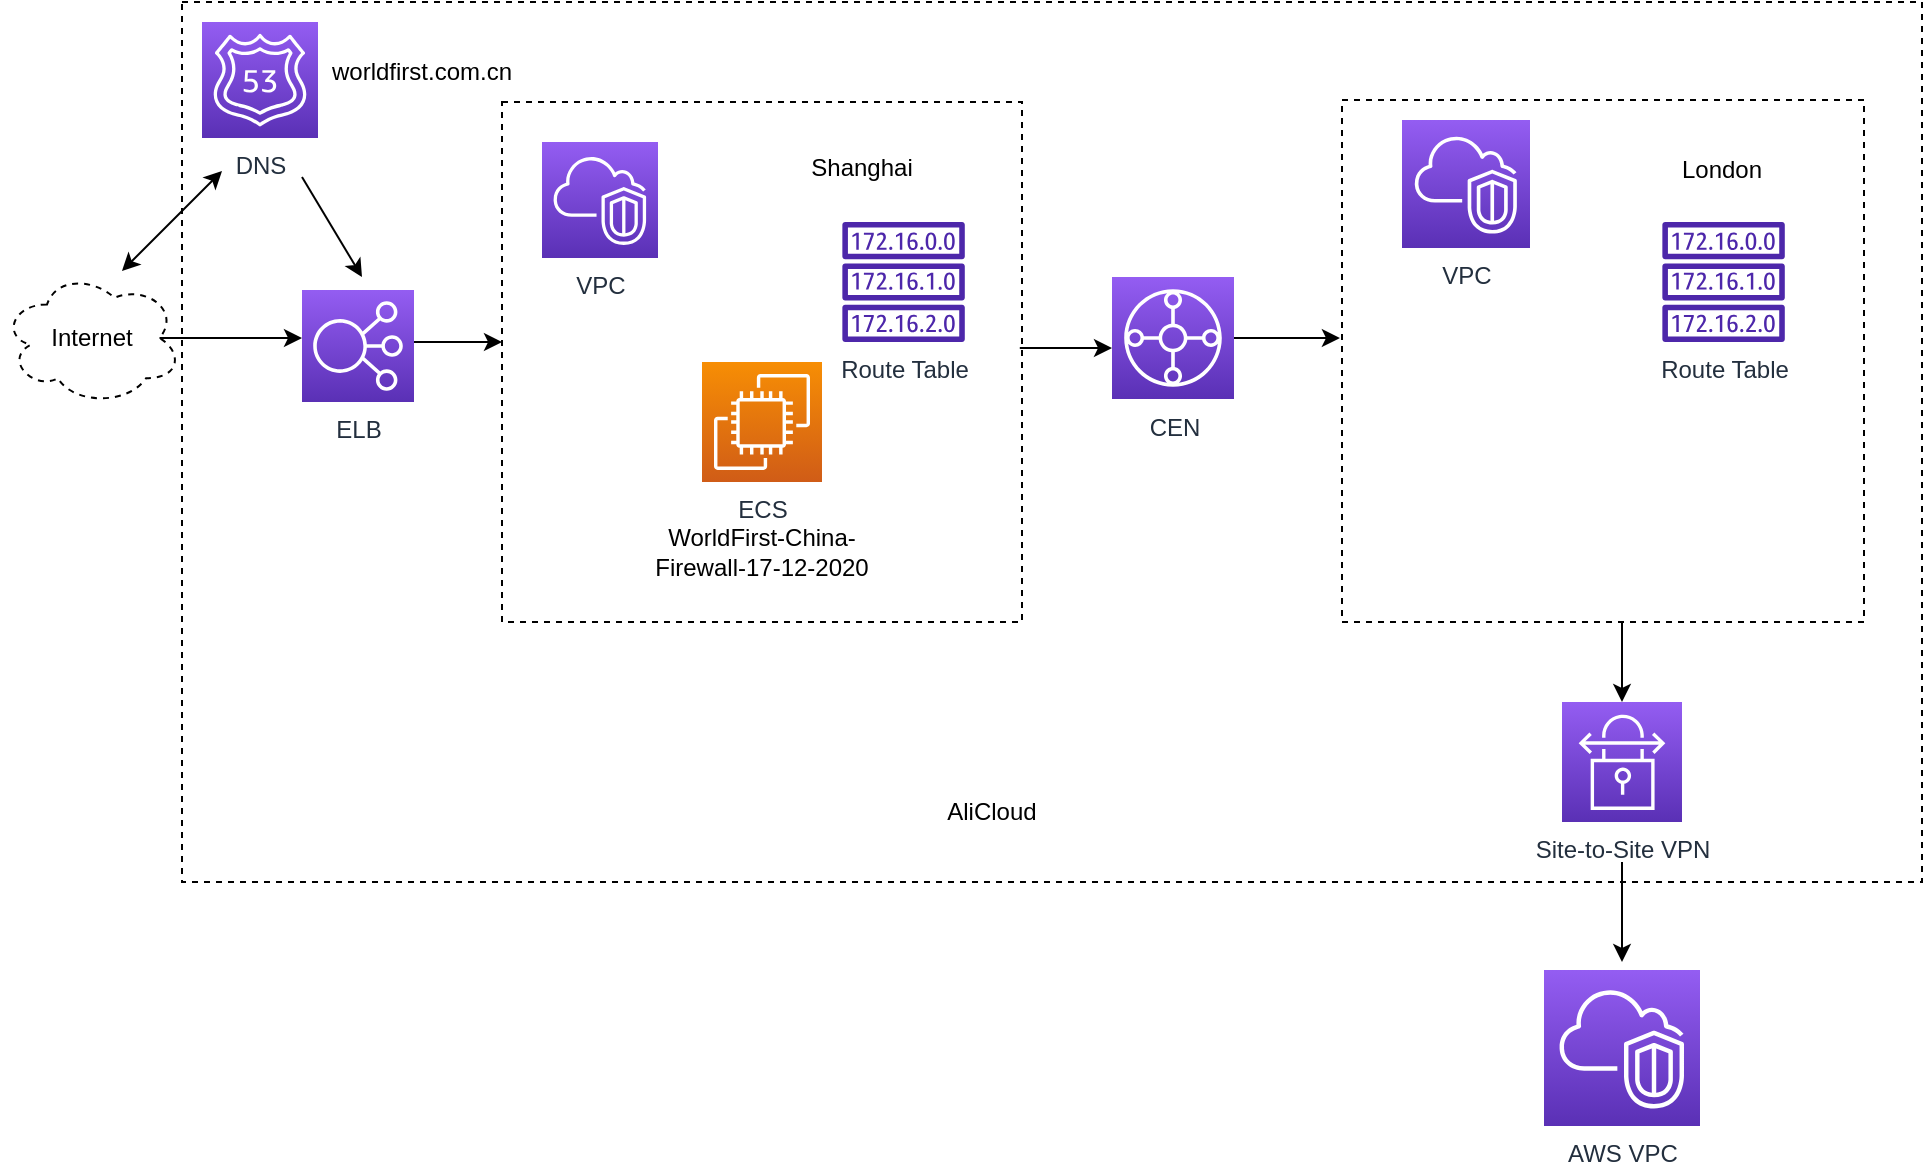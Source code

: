 <mxfile version="20.6.2" type="github">
  <diagram id="Ht1M8jgEwFfnCIfOTk4-" name="Page-1">
    <mxGraphModel dx="1316" dy="834" grid="1" gridSize="10" guides="1" tooltips="1" connect="1" arrows="1" fold="1" page="1" pageScale="1" pageWidth="1169" pageHeight="827" math="0" shadow="0">
      <root>
        <mxCell id="0" />
        <mxCell id="1" parent="0" />
        <mxCell id="76C8o1AgfkSou40HYmaA-1" value="VPC" style="sketch=0;points=[[0,0,0],[0.25,0,0],[0.5,0,0],[0.75,0,0],[1,0,0],[0,1,0],[0.25,1,0],[0.5,1,0],[0.75,1,0],[1,1,0],[0,0.25,0],[0,0.5,0],[0,0.75,0],[1,0.25,0],[1,0.5,0],[1,0.75,0]];outlineConnect=0;fontColor=#232F3E;gradientColor=#945DF2;gradientDirection=north;fillColor=#5A30B5;strokeColor=#ffffff;dashed=0;verticalLabelPosition=bottom;verticalAlign=top;align=center;html=1;fontSize=12;fontStyle=0;aspect=fixed;shape=mxgraph.aws4.resourceIcon;resIcon=mxgraph.aws4.vpc;" vertex="1" parent="1">
          <mxGeometry x="300" y="140" width="58" height="58" as="geometry" />
        </mxCell>
        <mxCell id="76C8o1AgfkSou40HYmaA-6" value="" style="whiteSpace=wrap;html=1;aspect=fixed;dashed=1;fillColor=none;strokeColor=default;shadow=0;" vertex="1" parent="1">
          <mxGeometry x="280" y="120" width="260" height="260" as="geometry" />
        </mxCell>
        <mxCell id="76C8o1AgfkSou40HYmaA-7" value="ECS" style="sketch=0;points=[[0,0,0],[0.25,0,0],[0.5,0,0],[0.75,0,0],[1,0,0],[0,1,0],[0.25,1,0],[0.5,1,0],[0.75,1,0],[1,1,0],[0,0.25,0],[0,0.5,0],[0,0.75,0],[1,0.25,0],[1,0.5,0],[1,0.75,0]];outlineConnect=0;fontColor=#232F3E;gradientColor=#F78E04;gradientDirection=north;fillColor=#D05C17;strokeColor=#ffffff;dashed=0;verticalLabelPosition=bottom;verticalAlign=top;align=center;html=1;fontSize=12;fontStyle=0;aspect=fixed;shape=mxgraph.aws4.resourceIcon;resIcon=mxgraph.aws4.ec2;" vertex="1" parent="1">
          <mxGeometry x="380" y="250" width="60" height="60" as="geometry" />
        </mxCell>
        <mxCell id="76C8o1AgfkSou40HYmaA-8" value="VPC" style="sketch=0;points=[[0,0,0],[0.25,0,0],[0.5,0,0],[0.75,0,0],[1,0,0],[0,1,0],[0.25,1,0],[0.5,1,0],[0.75,1,0],[1,1,0],[0,0.25,0],[0,0.5,0],[0,0.75,0],[1,0.25,0],[1,0.5,0],[1,0.75,0]];outlineConnect=0;fontColor=#232F3E;gradientColor=#945DF2;gradientDirection=north;fillColor=#5A30B5;strokeColor=#ffffff;dashed=0;verticalLabelPosition=bottom;verticalAlign=top;align=center;html=1;fontSize=12;fontStyle=0;aspect=fixed;shape=mxgraph.aws4.resourceIcon;resIcon=mxgraph.aws4.vpc;" vertex="1" parent="1">
          <mxGeometry x="730" y="129" width="64" height="64" as="geometry" />
        </mxCell>
        <mxCell id="76C8o1AgfkSou40HYmaA-36" value="" style="edgeStyle=orthogonalEdgeStyle;rounded=0;orthogonalLoop=1;jettySize=auto;html=1;" edge="1" parent="1" source="76C8o1AgfkSou40HYmaA-9" target="76C8o1AgfkSou40HYmaA-15">
          <mxGeometry relative="1" as="geometry">
            <Array as="points">
              <mxPoint x="840" y="390" />
              <mxPoint x="840" y="390" />
            </Array>
          </mxGeometry>
        </mxCell>
        <mxCell id="76C8o1AgfkSou40HYmaA-9" value="" style="whiteSpace=wrap;html=1;aspect=fixed;dashed=1;fillColor=none;" vertex="1" parent="1">
          <mxGeometry x="700" y="119" width="261" height="261" as="geometry" />
        </mxCell>
        <mxCell id="76C8o1AgfkSou40HYmaA-11" value="Shanghai" style="text;html=1;strokeColor=none;fillColor=none;align=center;verticalAlign=middle;whiteSpace=wrap;rounded=0;dashed=1;" vertex="1" parent="1">
          <mxGeometry x="430" y="138" width="60" height="30" as="geometry" />
        </mxCell>
        <mxCell id="76C8o1AgfkSou40HYmaA-12" value="London" style="text;html=1;strokeColor=none;fillColor=none;align=center;verticalAlign=middle;whiteSpace=wrap;rounded=0;dashed=1;" vertex="1" parent="1">
          <mxGeometry x="860" y="139" width="60" height="30" as="geometry" />
        </mxCell>
        <mxCell id="76C8o1AgfkSou40HYmaA-17" value="" style="edgeStyle=orthogonalEdgeStyle;rounded=0;orthogonalLoop=1;jettySize=auto;html=1;" edge="1" parent="1" source="76C8o1AgfkSou40HYmaA-13" target="76C8o1AgfkSou40HYmaA-6">
          <mxGeometry relative="1" as="geometry">
            <Array as="points">
              <mxPoint x="240" y="240" />
              <mxPoint x="240" y="240" />
            </Array>
          </mxGeometry>
        </mxCell>
        <mxCell id="76C8o1AgfkSou40HYmaA-13" value="ELB" style="sketch=0;points=[[0,0,0],[0.25,0,0],[0.5,0,0],[0.75,0,0],[1,0,0],[0,1,0],[0.25,1,0],[0.5,1,0],[0.75,1,0],[1,1,0],[0,0.25,0],[0,0.5,0],[0,0.75,0],[1,0.25,0],[1,0.5,0],[1,0.75,0]];outlineConnect=0;fontColor=#232F3E;gradientColor=#945DF2;gradientDirection=north;fillColor=#5A30B5;strokeColor=#ffffff;dashed=0;verticalLabelPosition=bottom;verticalAlign=top;align=center;html=1;fontSize=12;fontStyle=0;aspect=fixed;shape=mxgraph.aws4.resourceIcon;resIcon=mxgraph.aws4.elastic_load_balancing;" vertex="1" parent="1">
          <mxGeometry x="180" y="214" width="56" height="56" as="geometry" />
        </mxCell>
        <mxCell id="76C8o1AgfkSou40HYmaA-14" value="CEN" style="sketch=0;points=[[0,0,0],[0.25,0,0],[0.5,0,0],[0.75,0,0],[1,0,0],[0,1,0],[0.25,1,0],[0.5,1,0],[0.75,1,0],[1,1,0],[0,0.25,0],[0,0.5,0],[0,0.75,0],[1,0.25,0],[1,0.5,0],[1,0.75,0]];outlineConnect=0;fontColor=#232F3E;gradientColor=#945DF2;gradientDirection=north;fillColor=#5A30B5;strokeColor=#ffffff;dashed=0;verticalLabelPosition=bottom;verticalAlign=top;align=center;html=1;fontSize=12;fontStyle=0;aspect=fixed;shape=mxgraph.aws4.resourceIcon;resIcon=mxgraph.aws4.transit_gateway;" vertex="1" parent="1">
          <mxGeometry x="585" y="207.5" width="61" height="61" as="geometry" />
        </mxCell>
        <mxCell id="76C8o1AgfkSou40HYmaA-15" value="Site-to-Site VPN" style="sketch=0;points=[[0,0,0],[0.25,0,0],[0.5,0,0],[0.75,0,0],[1,0,0],[0,1,0],[0.25,1,0],[0.5,1,0],[0.75,1,0],[1,1,0],[0,0.25,0],[0,0.5,0],[0,0.75,0],[1,0.25,0],[1,0.5,0],[1,0.75,0]];outlineConnect=0;fontColor=#232F3E;gradientColor=#945DF2;gradientDirection=north;fillColor=#5A30B5;strokeColor=#ffffff;dashed=0;verticalLabelPosition=bottom;verticalAlign=top;align=center;html=1;fontSize=12;fontStyle=0;aspect=fixed;shape=mxgraph.aws4.resourceIcon;resIcon=mxgraph.aws4.site_to_site_vpn;" vertex="1" parent="1">
          <mxGeometry x="810" y="420" width="60" height="60" as="geometry" />
        </mxCell>
        <mxCell id="76C8o1AgfkSou40HYmaA-25" value="WorldFirst-China-Firewall-17-12-2020" style="text;html=1;strokeColor=none;fillColor=none;align=center;verticalAlign=middle;whiteSpace=wrap;rounded=0;dashed=1;" vertex="1" parent="1">
          <mxGeometry x="345" y="330" width="130" height="30" as="geometry" />
        </mxCell>
        <mxCell id="76C8o1AgfkSou40HYmaA-32" value="" style="endArrow=classic;html=1;rounded=0;exitX=1;exitY=0.5;exitDx=0;exitDy=0;exitPerimeter=0;entryX=-0.004;entryY=0.456;entryDx=0;entryDy=0;entryPerimeter=0;" edge="1" parent="1" source="76C8o1AgfkSou40HYmaA-14" target="76C8o1AgfkSou40HYmaA-9">
          <mxGeometry width="50" height="50" relative="1" as="geometry">
            <mxPoint x="650" y="270" as="sourcePoint" />
            <mxPoint x="700" y="220" as="targetPoint" />
          </mxGeometry>
        </mxCell>
        <mxCell id="76C8o1AgfkSou40HYmaA-33" value="" style="endArrow=classic;html=1;rounded=0;exitX=1.015;exitY=0.473;exitDx=0;exitDy=0;exitPerimeter=0;" edge="1" parent="1">
          <mxGeometry width="50" height="50" relative="1" as="geometry">
            <mxPoint x="538.9" y="242.98" as="sourcePoint" />
            <mxPoint x="585" y="243" as="targetPoint" />
          </mxGeometry>
        </mxCell>
        <mxCell id="76C8o1AgfkSou40HYmaA-37" value="AWS VPC" style="sketch=0;points=[[0,0,0],[0.25,0,0],[0.5,0,0],[0.75,0,0],[1,0,0],[0,1,0],[0.25,1,0],[0.5,1,0],[0.75,1,0],[1,1,0],[0,0.25,0],[0,0.5,0],[0,0.75,0],[1,0.25,0],[1,0.5,0],[1,0.75,0]];outlineConnect=0;fontColor=#232F3E;gradientColor=#945DF2;gradientDirection=north;fillColor=#5A30B5;strokeColor=#ffffff;dashed=0;verticalLabelPosition=bottom;verticalAlign=top;align=center;html=1;fontSize=12;fontStyle=0;aspect=fixed;shape=mxgraph.aws4.resourceIcon;resIcon=mxgraph.aws4.vpc;shadow=0;" vertex="1" parent="1">
          <mxGeometry x="801" y="554" width="78" height="78" as="geometry" />
        </mxCell>
        <mxCell id="76C8o1AgfkSou40HYmaA-42" value="" style="endArrow=classic;html=1;rounded=0;" edge="1" parent="1">
          <mxGeometry width="50" height="50" relative="1" as="geometry">
            <mxPoint x="840" y="500" as="sourcePoint" />
            <mxPoint x="840" y="550" as="targetPoint" />
          </mxGeometry>
        </mxCell>
        <mxCell id="76C8o1AgfkSou40HYmaA-43" value="Internet" style="ellipse;shape=cloud;whiteSpace=wrap;html=1;shadow=0;dashed=1;strokeColor=default;fillColor=none;" vertex="1" parent="1">
          <mxGeometry x="30" y="204.5" width="90" height="67" as="geometry" />
        </mxCell>
        <mxCell id="76C8o1AgfkSou40HYmaA-45" value="" style="endArrow=classic;html=1;rounded=0;exitX=0.875;exitY=0.5;exitDx=0;exitDy=0;exitPerimeter=0;" edge="1" parent="1" source="76C8o1AgfkSou40HYmaA-43">
          <mxGeometry width="50" height="50" relative="1" as="geometry">
            <mxPoint x="130" y="240" as="sourcePoint" />
            <mxPoint x="180" y="238" as="targetPoint" />
          </mxGeometry>
        </mxCell>
        <mxCell id="76C8o1AgfkSou40HYmaA-47" value="DNS" style="sketch=0;points=[[0,0,0],[0.25,0,0],[0.5,0,0],[0.75,0,0],[1,0,0],[0,1,0],[0.25,1,0],[0.5,1,0],[0.75,1,0],[1,1,0],[0,0.25,0],[0,0.5,0],[0,0.75,0],[1,0.25,0],[1,0.5,0],[1,0.75,0]];outlineConnect=0;fontColor=#232F3E;gradientColor=#945DF2;gradientDirection=north;fillColor=#5A30B5;strokeColor=#ffffff;dashed=0;verticalLabelPosition=bottom;verticalAlign=top;align=center;html=1;fontSize=12;fontStyle=0;aspect=fixed;shape=mxgraph.aws4.resourceIcon;resIcon=mxgraph.aws4.route_53;shadow=0;" vertex="1" parent="1">
          <mxGeometry x="130" y="80" width="58" height="58" as="geometry" />
        </mxCell>
        <mxCell id="76C8o1AgfkSou40HYmaA-49" value="" style="endArrow=classic;startArrow=classic;html=1;rounded=0;" edge="1" parent="1">
          <mxGeometry width="50" height="50" relative="1" as="geometry">
            <mxPoint x="90" y="204.5" as="sourcePoint" />
            <mxPoint x="140" y="154.5" as="targetPoint" />
          </mxGeometry>
        </mxCell>
        <mxCell id="76C8o1AgfkSou40HYmaA-50" value="" style="endArrow=classic;html=1;rounded=0;" edge="1" parent="1">
          <mxGeometry width="50" height="50" relative="1" as="geometry">
            <mxPoint x="180" y="157.5" as="sourcePoint" />
            <mxPoint x="210" y="207.5" as="targetPoint" />
          </mxGeometry>
        </mxCell>
        <mxCell id="76C8o1AgfkSou40HYmaA-51" value="" style="rounded=0;whiteSpace=wrap;html=1;shadow=0;dashed=1;strokeColor=default;fillColor=none;" vertex="1" parent="1">
          <mxGeometry x="120" y="70" width="870" height="440" as="geometry" />
        </mxCell>
        <mxCell id="76C8o1AgfkSou40HYmaA-53" value="AliCloud" style="text;html=1;strokeColor=none;fillColor=none;align=center;verticalAlign=middle;whiteSpace=wrap;rounded=0;shadow=0;dashed=1;" vertex="1" parent="1">
          <mxGeometry x="450" y="460" width="150" height="30" as="geometry" />
        </mxCell>
        <mxCell id="76C8o1AgfkSou40HYmaA-54" value="Route Table" style="sketch=0;outlineConnect=0;fontColor=#232F3E;gradientColor=none;fillColor=#4D27AA;strokeColor=none;dashed=0;verticalLabelPosition=bottom;verticalAlign=top;align=center;html=1;fontSize=12;fontStyle=0;aspect=fixed;pointerEvents=1;shape=mxgraph.aws4.route_table;shadow=0;" vertex="1" parent="1">
          <mxGeometry x="450" y="180" width="61.58" height="60" as="geometry" />
        </mxCell>
        <mxCell id="76C8o1AgfkSou40HYmaA-55" value="worldfirst.com.cn" style="text;html=1;strokeColor=none;fillColor=none;align=center;verticalAlign=middle;whiteSpace=wrap;rounded=0;shadow=0;dashed=1;" vertex="1" parent="1">
          <mxGeometry x="190" y="90" width="100" height="30" as="geometry" />
        </mxCell>
        <mxCell id="76C8o1AgfkSou40HYmaA-56" value="Route Table" style="sketch=0;outlineConnect=0;fontColor=#232F3E;gradientColor=none;fillColor=#4D27AA;strokeColor=none;dashed=0;verticalLabelPosition=bottom;verticalAlign=top;align=center;html=1;fontSize=12;fontStyle=0;aspect=fixed;pointerEvents=1;shape=mxgraph.aws4.route_table;shadow=0;" vertex="1" parent="1">
          <mxGeometry x="860" y="180" width="61.58" height="60" as="geometry" />
        </mxCell>
      </root>
    </mxGraphModel>
  </diagram>
</mxfile>
